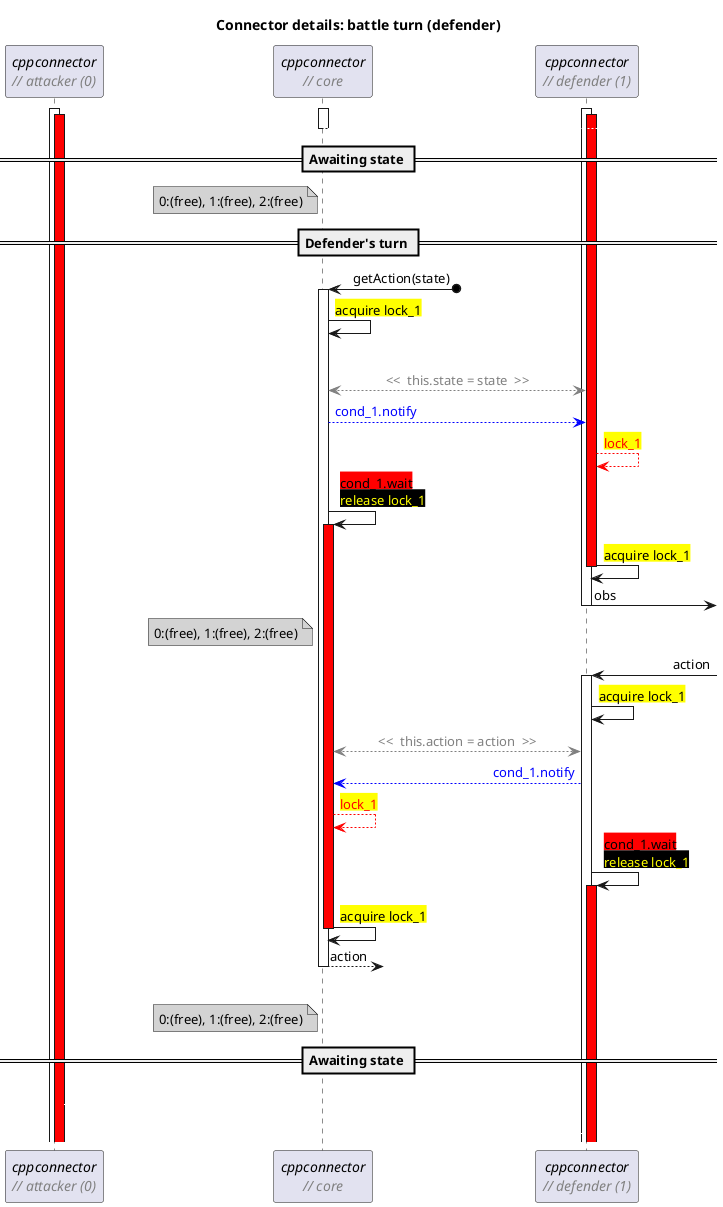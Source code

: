 @startuml "connector-details-init"

title "Connector details: battle turn (defender)"

skinparam sequenceBoxBorderColor #FFF
skinparam sequenceMessageAlign direction

!$nbsp = "<U+00A0>"

' workaround the fact that text alignment can only be
' set globally. Using hspace(n) returns N monospaced
' $nbsp chars
!function $hspace($length)
  !$res = ""
  !$i = $length
  !while $i > 0
    !$res = $res + $nbsp
    !$i = $i - 1
  !endwhile
  !return "<font:monospaced>"+$res+"</font>"
!endfunction

!function $desc($txt)
  !return "<font:Arial><color:Gray><i>// "+$txt+"</i></color></font>"
!endfunction

!function $lock_acq_fail_text($txt)
  !return "<back:yellow><color:red>" + $txt
!endfunction

!function $lock_rel_text($lock_id)
  !return "<color:yellow><back:black>release lock_" + $lock_id + "</back></color>"
!endfunction

!function $pred_fail_text($txt)
  !return "<back:red><<" + $nbsp + $txt + $nbsp + ">>"
!endfunction

!function $pred_ok_text($txt)
  !return "<back:lightgreen><<" + $nbsp + $txt + $nbsp + ">>"
!endfunction

!procedure $lock_acq_fail($node, $lock_id)
  $node -> $node : $lock_acq_fail_text("acquire lock_" + $lock_id)
  activate $node #red
!endprocedure

!procedure $lock_acq_direct($node, $lock_id)
  $node -> $node : <back:yellow>acquire lock_##$lock_id</back>
!endprocedure

!procedure $lock_acq_latent($node, $lock_id)
  $lock_acq_direct($node, $lock_id)
  deactivate $node
!endprocedure

!procedure $lock_rel($node, $lock_id)
  $node -> $node : $lock_rel_text($lock_id)
!endprocedure

!procedure $pred_fail($node, $txt)
  $node -> $node : $pred_fail_text($txt)
!endprocedure

!procedure $pred_ok($node, $txt)
  $node -> $node : $pred_ok_text($txt)
!endprocedure

!procedure $cond_wait($node, $cond_id)
  $node -> $node : <back:red>cond_##$cond_id##.wait</back>\n$lock_rel_text($cond_id)
  activate $node #red
!endprocedure

!procedure $cond_wait_pred($node, $cond_id, $pred)
  $node -> $node : <back:red>cond_##$cond_id##.wait\n$pred_fail_text($pred)\n$lock_rel_text($cond_id)
  activate $node #red
!endprocedure

!procedure $cond_notify($NodeA, $NodeB, $cond_id)
  $NodeA --[#blue]> $NodeB : <color:blue>cond_##$cond_id##.notify</color>
  $NodeB --[#red]> $NodeB : $lock_acq_fail_text("lock_" + $cond_id)
!endfunction

!procedure $cond_switch($NodeA, $NodeB, $cond_id)
  $cond_notify($NodeA, $NodeB, $cond_id)
  $cond_wait($NodeA, $cond_id)
  $lock_acq_latent($NodeB, $cond_id)
!endfunction

!procedure $flow(envid, $flowname)
  note over CTRL##envid, DualEnv##envid #LightBlue : ↓ flow_##$flowname ↓
!endprocedure

!procedure $lockreport($owner_0, $owner_1, $owner_2)
  note left of core #lightgray
  <font:monospace>0</font>:$owner_0, <font:monospace>1</font>:$owner_1, <font:monospace>2</font>:$owner_2
  end note
!endprocedure

!function $replace($txt, $search, $repl)
  !$replaced = ""
  !while %strpos($txt, $search) >= 0
    !$position = %strpos($txt, $search)
    !$replaced = $replaced + %substr($txt, 0, $position) + $repl
    !$txt = %substr($txt, $position + %strlen($search))
  !endwhile
  !return $replaced + $txt
!endfunction

!procedure $sharevar($node1, $node2, $txt)
  $node1 <--[#gray]> $node2 : <color:gray><font:monospace><<$nbsp $txt $nbsp>>
!endfunction

!procedure $sharevar($who, $txt)
  $sharevar(att, def, $txt)
!endfunction

' avoids super long note lines in the diagram
!function $str($txt)
  !return $replace($txt, "\n", %newline())
!endfunction

participant "//cppconnector//\n$desc('attacker (0)')" as att
participant "//cppconnector//\n$desc(core)" as core
participant "//cppconnector//\n$desc('defender (1)')" as def


activate att
activate def
activate core
?-[#white]> core :
activate att #red
activate def #red

core --[#white]>  -- :

== Awaiting state ==

$lockreport("(free)", "(free)", "(free)")

== Defender's turn ==

core <-o? ++ : getAction(state)
$lock_acq_direct(core, 1)
|||
$sharevar(core, def, "this.state = state")
$cond_switch(core, def, 1)
def ->] -- : obs

$lockreport("(free)", "(free)", "(free)")

]-> def ++ : action
$lock_acq_direct(def, 1)
$sharevar(def, core, "this.action = action")
$cond_notify(def, core, 1)
$cond_wait(def, 1)
$lock_acq_latent(core, 1)
core -->? -- : action

|||
$lockreport("(free)", "(free)", "(free)")

== Awaiting state ==

''''''''''''''''''''''''''''''
''' HORIZONTAL SPACING

att -[#fff]> core : $hspace(30)
def -[#fff]> core : $hspace(30)

@enduml
